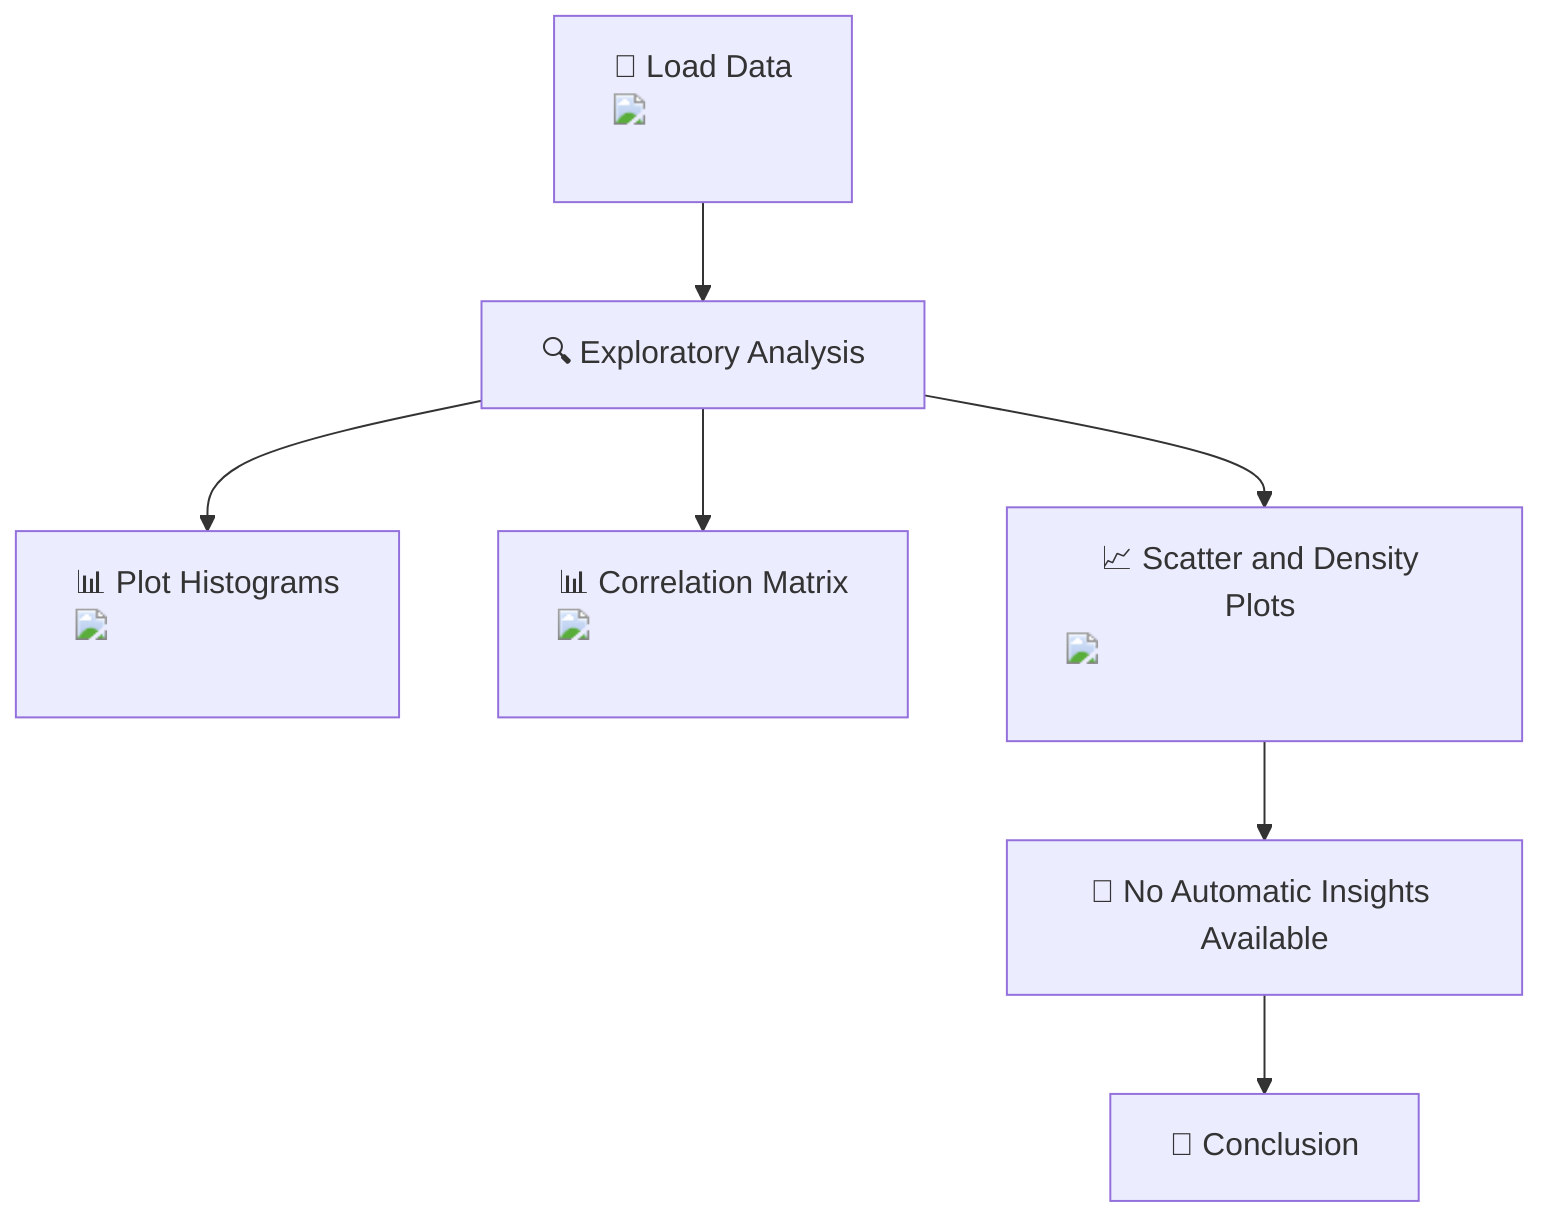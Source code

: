 flowchart TD
    A["📁 Load Data <img src='file.svg'/> <br/>"] --> B["🔍 Exploratory Analysis"]
    B --> C["📊 Plot Histograms <img src='dummy_plots/hist_template.svg'/> <br/>"]
    B --> D["📊 Correlation Matrix <img src='dummy_plots/boxplot_template.svg'/> <br/>"]
    B --> E["📈 Scatter and Density Plots <img src='dummy_plots/scatter_plot_template.svg'/> <br/>"]
    E --> F["🚫 No Automatic Insights Available"]
    F --> G["📜 Conclusion"]